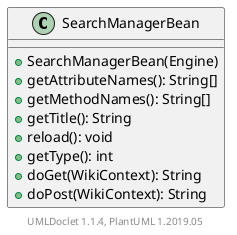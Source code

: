 @startuml

    class SearchManagerBean [[SearchManagerBean.html]] {
        +SearchManagerBean(Engine)
        +getAttributeNames(): String[]
        +getMethodNames(): String[]
        +getTitle(): String
        +reload(): void
        +getType(): int
        +doGet(WikiContext): String
        +doPost(WikiContext): String
    }


    center footer UMLDoclet 1.1.4, PlantUML 1.2019.05
@enduml
